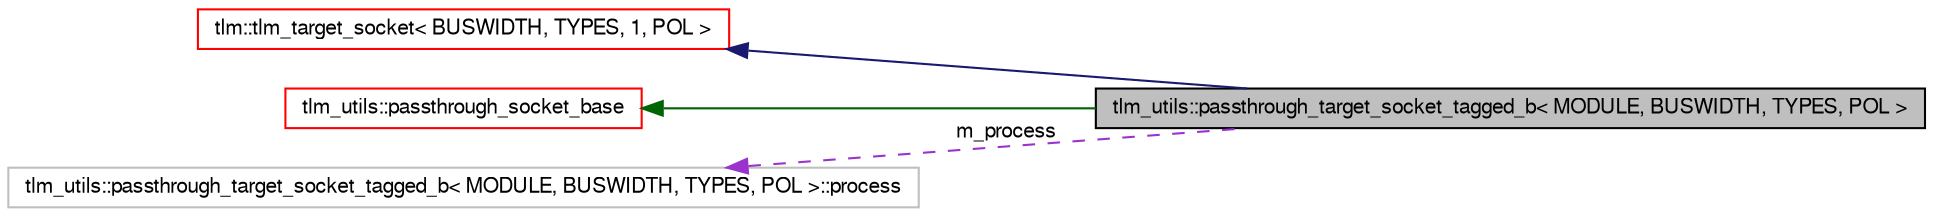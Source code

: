 digraph G
{
  edge [fontname="FreeSans",fontsize="10",labelfontname="FreeSans",labelfontsize="10"];
  node [fontname="FreeSans",fontsize="10",shape=record];
  rankdir=LR;
  Node1 [label="tlm_utils::passthrough_target_socket_tagged_b\< MODULE, BUSWIDTH, TYPES, POL \>",height=0.2,width=0.4,color="black", fillcolor="grey75", style="filled" fontcolor="black"];
  Node2 -> Node1 [dir=back,color="midnightblue",fontsize="10",style="solid",fontname="FreeSans"];
  Node2 [label="tlm::tlm_target_socket\< BUSWIDTH, TYPES, 1, POL \>",height=0.2,width=0.4,color="red", fillcolor="white", style="filled",URL="$a00116.html"];
  Node3 -> Node1 [dir=back,color="darkgreen",fontsize="10",style="solid",fontname="FreeSans"];
  Node3 [label="tlm_utils::passthrough_socket_base",height=0.2,width=0.4,color="red", fillcolor="white", style="filled",URL="$a00024.html"];
  Node4 -> Node1 [dir=back,color="darkorchid3",fontsize="10",style="dashed",label="m_process",fontname="FreeSans"];
  Node4 [label="tlm_utils::passthrough_target_socket_tagged_b\< MODULE, BUSWIDTH, TYPES, POL \>::process",height=0.2,width=0.4,color="grey75", fillcolor="white", style="filled"];
}
